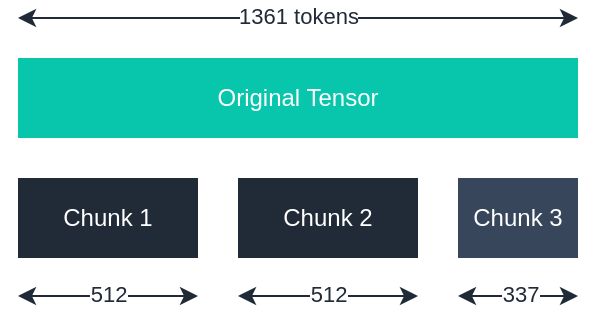 <mxfile version="14.4.2" type="github">
  <diagram id="mGs-aRr0toI4Gku1GxC3" name="Page-1">
    <mxGraphModel dx="321" dy="299" grid="1" gridSize="10" guides="1" tooltips="1" connect="1" arrows="1" fold="1" page="1" pageScale="1" pageWidth="827" pageHeight="1169" math="0" shadow="0">
      <root>
        <mxCell id="0" />
        <mxCell id="1" parent="0" />
        <mxCell id="oAFO7cwNw7njqXkwnQdr-1" value="Original Tensor" style="rounded=0;whiteSpace=wrap;html=1;fillColor=#08C6AB;strokeColor=none;fontColor=#FFFFFF;" vertex="1" parent="1">
          <mxGeometry x="80" y="61" width="280" height="40" as="geometry" />
        </mxCell>
        <mxCell id="oAFO7cwNw7njqXkwnQdr-2" value="" style="endArrow=classic;startArrow=classic;html=1;strokeColor=#212B38;" edge="1" parent="1">
          <mxGeometry width="50" height="50" relative="1" as="geometry">
            <mxPoint x="80" y="41" as="sourcePoint" />
            <mxPoint x="360" y="41" as="targetPoint" />
          </mxGeometry>
        </mxCell>
        <mxCell id="oAFO7cwNw7njqXkwnQdr-4" value="1361 tokens" style="edgeLabel;html=1;align=center;verticalAlign=middle;resizable=0;points=[];fontColor=#212B38;" vertex="1" connectable="0" parent="oAFO7cwNw7njqXkwnQdr-2">
          <mxGeometry x="-0.056" y="1" relative="1" as="geometry">
            <mxPoint x="8" as="offset" />
          </mxGeometry>
        </mxCell>
        <mxCell id="oAFO7cwNw7njqXkwnQdr-5" value="Chunk 1" style="rounded=0;whiteSpace=wrap;html=1;fontColor=#FFFFFF;strokeColor=none;fillColor=#212B38;" vertex="1" parent="1">
          <mxGeometry x="80" y="121" width="90" height="40" as="geometry" />
        </mxCell>
        <mxCell id="oAFO7cwNw7njqXkwnQdr-6" value="Chunk 2" style="rounded=0;whiteSpace=wrap;html=1;fontColor=#FFFFFF;strokeColor=none;fillColor=#212B38;" vertex="1" parent="1">
          <mxGeometry x="190" y="121" width="90" height="40" as="geometry" />
        </mxCell>
        <mxCell id="oAFO7cwNw7njqXkwnQdr-7" value="Chunk 3" style="rounded=0;whiteSpace=wrap;html=1;strokeColor=none;fillColor=#37465B;fontColor=#FFFFFF;" vertex="1" parent="1">
          <mxGeometry x="300" y="121" width="60" height="40" as="geometry" />
        </mxCell>
        <mxCell id="oAFO7cwNw7njqXkwnQdr-8" value="" style="endArrow=classic;startArrow=classic;html=1;strokeColor=#212B38;" edge="1" parent="1">
          <mxGeometry width="50" height="50" relative="1" as="geometry">
            <mxPoint x="80" y="180" as="sourcePoint" />
            <mxPoint x="170" y="180" as="targetPoint" />
          </mxGeometry>
        </mxCell>
        <mxCell id="oAFO7cwNw7njqXkwnQdr-9" value="512" style="edgeLabel;html=1;align=center;verticalAlign=middle;resizable=0;points=[];fontColor=#212B38;" vertex="1" connectable="0" parent="oAFO7cwNw7njqXkwnQdr-8">
          <mxGeometry x="-0.056" y="1" relative="1" as="geometry">
            <mxPoint x="2.48" as="offset" />
          </mxGeometry>
        </mxCell>
        <mxCell id="oAFO7cwNw7njqXkwnQdr-10" value="" style="endArrow=classic;startArrow=classic;html=1;strokeColor=#212B38;" edge="1" parent="1">
          <mxGeometry width="50" height="50" relative="1" as="geometry">
            <mxPoint x="190" y="180.0" as="sourcePoint" />
            <mxPoint x="280" y="180.0" as="targetPoint" />
          </mxGeometry>
        </mxCell>
        <mxCell id="oAFO7cwNw7njqXkwnQdr-11" value="512" style="edgeLabel;html=1;align=center;verticalAlign=middle;resizable=0;points=[];fontColor=#212B38;" vertex="1" connectable="0" parent="oAFO7cwNw7njqXkwnQdr-10">
          <mxGeometry x="-0.056" y="1" relative="1" as="geometry">
            <mxPoint x="2.48" as="offset" />
          </mxGeometry>
        </mxCell>
        <mxCell id="oAFO7cwNw7njqXkwnQdr-12" value="" style="endArrow=classic;startArrow=classic;html=1;strokeColor=#212B38;" edge="1" parent="1">
          <mxGeometry width="50" height="50" relative="1" as="geometry">
            <mxPoint x="300" y="180" as="sourcePoint" />
            <mxPoint x="360" y="180.0" as="targetPoint" />
          </mxGeometry>
        </mxCell>
        <mxCell id="oAFO7cwNw7njqXkwnQdr-13" value="337" style="edgeLabel;html=1;align=center;verticalAlign=middle;resizable=0;points=[];fontColor=#212B38;" vertex="1" connectable="0" parent="oAFO7cwNw7njqXkwnQdr-12">
          <mxGeometry x="-0.056" y="1" relative="1" as="geometry">
            <mxPoint x="2.48" as="offset" />
          </mxGeometry>
        </mxCell>
      </root>
    </mxGraphModel>
  </diagram>
</mxfile>

